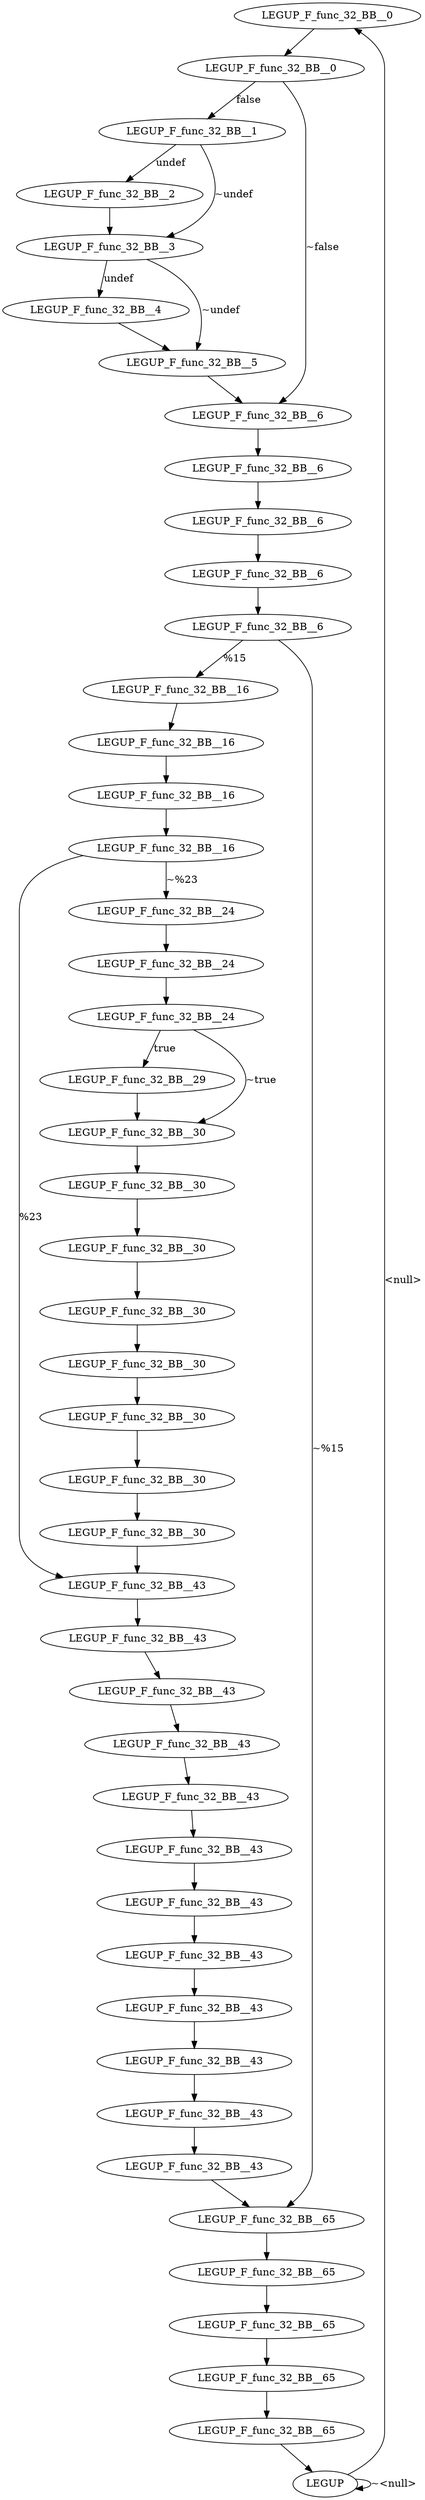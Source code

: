digraph {
Node0x339fd30[label="LEGUP_F_func_32_BB__0"];
Node0x339fb90[label="LEGUP"];
Node0x339fb90 -> Node0x339fd30[label="<null>"];
Node0x339fb90 -> Node0x339fb90[label="~<null>"];
Node0x339fe00[label="LEGUP_F_func_32_BB__0"];
Node0x339fd30 -> Node0x339fe00;
Node0x339fed0[label="LEGUP_F_func_32_BB__1"];
Node0x339fe00 -> Node0x339fed0[label="false"];
Node0x33a02e0[label="LEGUP_F_func_32_BB__6"];
Node0x339fe00 -> Node0x33a02e0[label="~false"];
Node0x339ffa0[label="LEGUP_F_func_32_BB__2"];
Node0x339fed0 -> Node0x339ffa0[label="undef"];
Node0x33a0070[label="LEGUP_F_func_32_BB__3"];
Node0x339fed0 -> Node0x33a0070[label="~undef"];
Node0x339ffa0 -> Node0x33a0070;
Node0x33a0140[label="LEGUP_F_func_32_BB__4"];
Node0x33a0070 -> Node0x33a0140[label="undef"];
Node0x33a0210[label="LEGUP_F_func_32_BB__5"];
Node0x33a0070 -> Node0x33a0210[label="~undef"];
Node0x33a0140 -> Node0x33a0210;
Node0x33a0210 -> Node0x33a02e0;
Node0x33a03b0[label="LEGUP_F_func_32_BB__6"];
Node0x33a02e0 -> Node0x33a03b0;
Node0x33a0480[label="LEGUP_F_func_32_BB__6"];
Node0x33a03b0 -> Node0x33a0480;
Node0x33a0550[label="LEGUP_F_func_32_BB__6"];
Node0x33a0480 -> Node0x33a0550;
Node0x33a0620[label="LEGUP_F_func_32_BB__6"];
Node0x33a0550 -> Node0x33a0620;
Node0x33a06f0[label="LEGUP_F_func_32_BB__16"];
Node0x33a0620 -> Node0x33a06f0[label="%15"];
Node0x340c400[label="LEGUP_F_func_32_BB__65"];
Node0x33a0620 -> Node0x340c400[label="~%15"];
Node0x33a07c0[label="LEGUP_F_func_32_BB__16"];
Node0x33a06f0 -> Node0x33a07c0;
Node0x33a0890[label="LEGUP_F_func_32_BB__16"];
Node0x33a07c0 -> Node0x33a0890;
Node0x33a0960[label="LEGUP_F_func_32_BB__16"];
Node0x33a0890 -> Node0x33a0960;
Node0x33a14f0[label="LEGUP_F_func_32_BB__43"];
Node0x33a0960 -> Node0x33a14f0[label="%23"];
Node0x33a0a30[label="LEGUP_F_func_32_BB__24"];
Node0x33a0960 -> Node0x33a0a30[label="~%23"];
Node0x33a0b00[label="LEGUP_F_func_32_BB__24"];
Node0x33a0a30 -> Node0x33a0b00;
Node0x33a0bd0[label="LEGUP_F_func_32_BB__24"];
Node0x33a0b00 -> Node0x33a0bd0;
Node0x33a0ca0[label="LEGUP_F_func_32_BB__29"];
Node0x33a0bd0 -> Node0x33a0ca0[label="true"];
Node0x33a0d70[label="LEGUP_F_func_32_BB__30"];
Node0x33a0bd0 -> Node0x33a0d70[label="~true"];
Node0x33a0ca0 -> Node0x33a0d70;
Node0x33a0e40[label="LEGUP_F_func_32_BB__30"];
Node0x33a0d70 -> Node0x33a0e40;
Node0x33a0f10[label="LEGUP_F_func_32_BB__30"];
Node0x33a0e40 -> Node0x33a0f10;
Node0x33a0fe0[label="LEGUP_F_func_32_BB__30"];
Node0x33a0f10 -> Node0x33a0fe0;
Node0x33a10b0[label="LEGUP_F_func_32_BB__30"];
Node0x33a0fe0 -> Node0x33a10b0;
Node0x33a11c0[label="LEGUP_F_func_32_BB__30"];
Node0x33a10b0 -> Node0x33a11c0;
Node0x33a12d0[label="LEGUP_F_func_32_BB__30"];
Node0x33a11c0 -> Node0x33a12d0;
Node0x33a13e0[label="LEGUP_F_func_32_BB__30"];
Node0x33a12d0 -> Node0x33a13e0;
Node0x33a13e0 -> Node0x33a14f0;
Node0x33a1600[label="LEGUP_F_func_32_BB__43"];
Node0x33a14f0 -> Node0x33a1600;
Node0x33a1710[label="LEGUP_F_func_32_BB__43"];
Node0x33a1600 -> Node0x33a1710;
Node0x33a1820[label="LEGUP_F_func_32_BB__43"];
Node0x33a1710 -> Node0x33a1820;
Node0x33a1930[label="LEGUP_F_func_32_BB__43"];
Node0x33a1820 -> Node0x33a1930;
Node0x33a1a40[label="LEGUP_F_func_32_BB__43"];
Node0x33a1930 -> Node0x33a1a40;
Node0x33a1b50[label="LEGUP_F_func_32_BB__43"];
Node0x33a1a40 -> Node0x33a1b50;
Node0x33a1c60[label="LEGUP_F_func_32_BB__43"];
Node0x33a1b50 -> Node0x33a1c60;
Node0x33a1d70[label="LEGUP_F_func_32_BB__43"];
Node0x33a1c60 -> Node0x33a1d70;
Node0x33a1e80[label="LEGUP_F_func_32_BB__43"];
Node0x33a1d70 -> Node0x33a1e80;
Node0x340c1e0[label="LEGUP_F_func_32_BB__43"];
Node0x33a1e80 -> Node0x340c1e0;
Node0x340c2f0[label="LEGUP_F_func_32_BB__43"];
Node0x340c1e0 -> Node0x340c2f0;
Node0x340c2f0 -> Node0x340c400;
Node0x340c510[label="LEGUP_F_func_32_BB__65"];
Node0x340c400 -> Node0x340c510;
Node0x340c620[label="LEGUP_F_func_32_BB__65"];
Node0x340c510 -> Node0x340c620;
Node0x340c730[label="LEGUP_F_func_32_BB__65"];
Node0x340c620 -> Node0x340c730;
Node0x340c840[label="LEGUP_F_func_32_BB__65"];
Node0x340c730 -> Node0x340c840;
Node0x340c840 -> Node0x339fb90;
}
